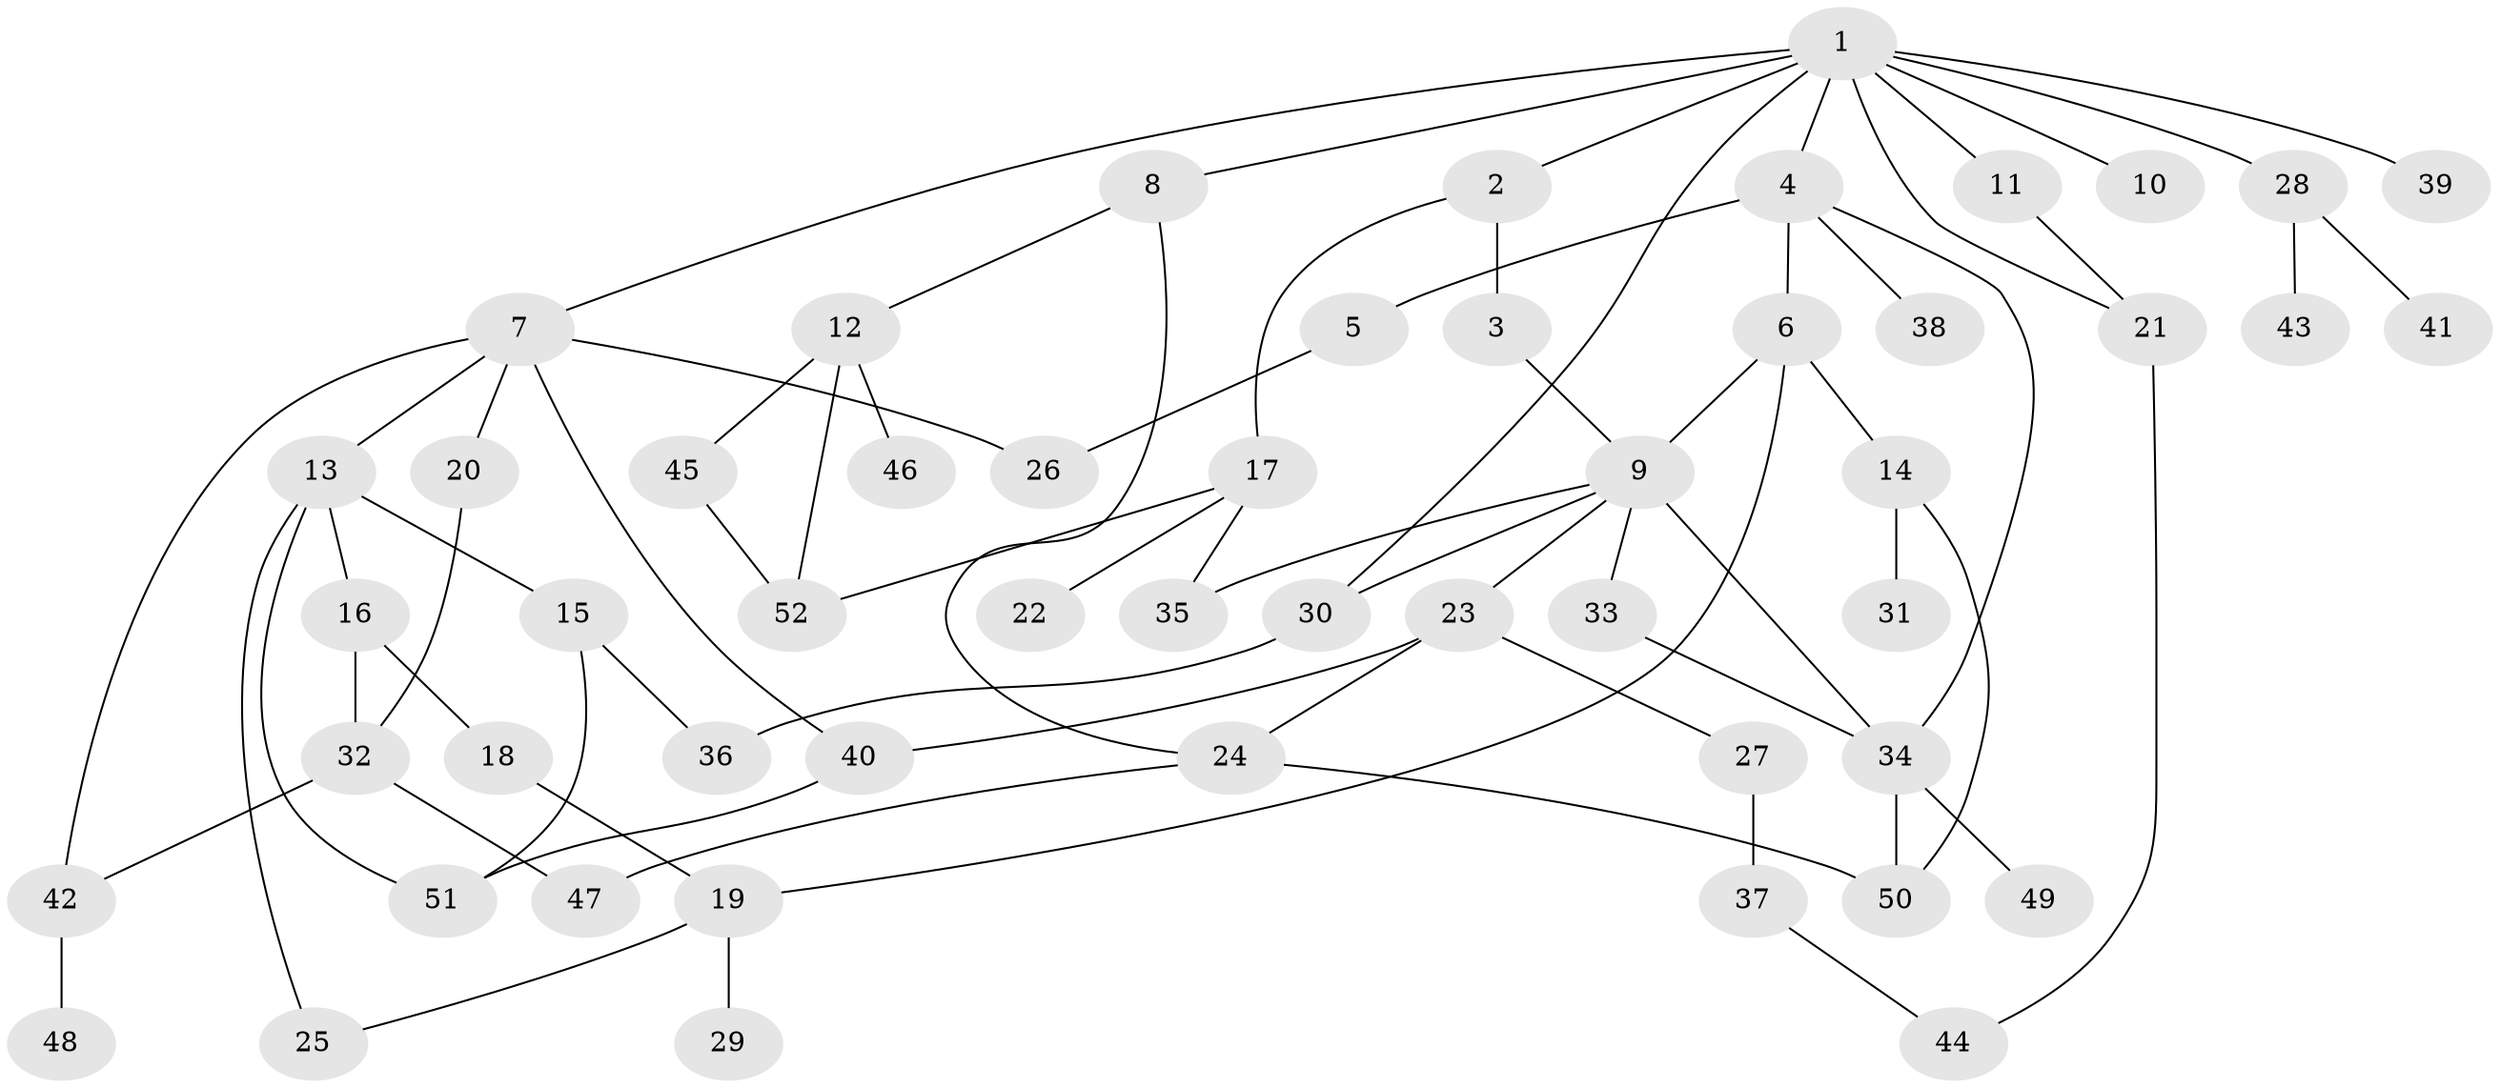 // coarse degree distribution, {10: 0.07692307692307693, 3: 0.23076923076923078, 4: 0.07692307692307693, 6: 0.038461538461538464, 5: 0.038461538461538464, 1: 0.34615384615384615, 2: 0.19230769230769232}
// Generated by graph-tools (version 1.1) at 2025/48/03/04/25 22:48:46]
// undirected, 52 vertices, 73 edges
graph export_dot {
  node [color=gray90,style=filled];
  1;
  2;
  3;
  4;
  5;
  6;
  7;
  8;
  9;
  10;
  11;
  12;
  13;
  14;
  15;
  16;
  17;
  18;
  19;
  20;
  21;
  22;
  23;
  24;
  25;
  26;
  27;
  28;
  29;
  30;
  31;
  32;
  33;
  34;
  35;
  36;
  37;
  38;
  39;
  40;
  41;
  42;
  43;
  44;
  45;
  46;
  47;
  48;
  49;
  50;
  51;
  52;
  1 -- 2;
  1 -- 4;
  1 -- 7;
  1 -- 8;
  1 -- 10;
  1 -- 11;
  1 -- 28;
  1 -- 39;
  1 -- 21;
  1 -- 30;
  2 -- 3;
  2 -- 17;
  3 -- 9;
  4 -- 5;
  4 -- 6;
  4 -- 38;
  4 -- 34;
  5 -- 26;
  6 -- 9;
  6 -- 14;
  6 -- 19;
  7 -- 13;
  7 -- 20;
  7 -- 40;
  7 -- 26;
  7 -- 42;
  8 -- 12;
  8 -- 24;
  9 -- 23;
  9 -- 30;
  9 -- 33;
  9 -- 34;
  9 -- 35;
  11 -- 21;
  12 -- 45;
  12 -- 46;
  12 -- 52;
  13 -- 15;
  13 -- 16;
  13 -- 51;
  13 -- 25;
  14 -- 31;
  14 -- 50;
  15 -- 36;
  15 -- 51;
  16 -- 18;
  16 -- 32;
  17 -- 22;
  17 -- 52;
  17 -- 35;
  18 -- 19;
  19 -- 25;
  19 -- 29;
  20 -- 32;
  21 -- 44;
  23 -- 27;
  23 -- 40;
  23 -- 24;
  24 -- 50;
  24 -- 47;
  27 -- 37;
  28 -- 41;
  28 -- 43;
  30 -- 36;
  32 -- 42;
  32 -- 47;
  33 -- 34;
  34 -- 49;
  34 -- 50;
  37 -- 44;
  40 -- 51;
  42 -- 48;
  45 -- 52;
}
